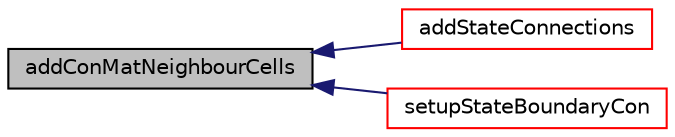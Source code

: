 digraph "addConMatNeighbourCells"
{
  bgcolor="transparent";
  edge [fontname="Helvetica",fontsize="10",labelfontname="Helvetica",labelfontsize="10"];
  node [fontname="Helvetica",fontsize="10",shape=record];
  rankdir="LR";
  Node149 [label="addConMatNeighbourCells",height=0.2,width=0.4,color="black", fillcolor="grey75", style="filled", fontcolor="black"];
  Node149 -> Node150 [dir="back",color="midnightblue",fontsize="10",style="solid",fontname="Helvetica"];
  Node150 [label="addStateConnections",height=0.2,width=0.4,color="red",URL="$classFoam_1_1DAJacCon.html#a9dd95e527ffe4ab41fa36bb746e5f2aa",tooltip="a high-level function to add connected state column indices to the connectivity matrix ..."];
  Node149 -> Node157 [dir="back",color="midnightblue",fontsize="10",style="solid",fontname="Helvetica"];
  Node157 [label="setupStateBoundaryCon",height=0.2,width=0.4,color="red",URL="$classFoam_1_1DAJacCon.html#aa3634adc32833f151b9489b57320ecd4",tooltip="calculate DAJacCon::stateBoundaryCon_ "];
}
